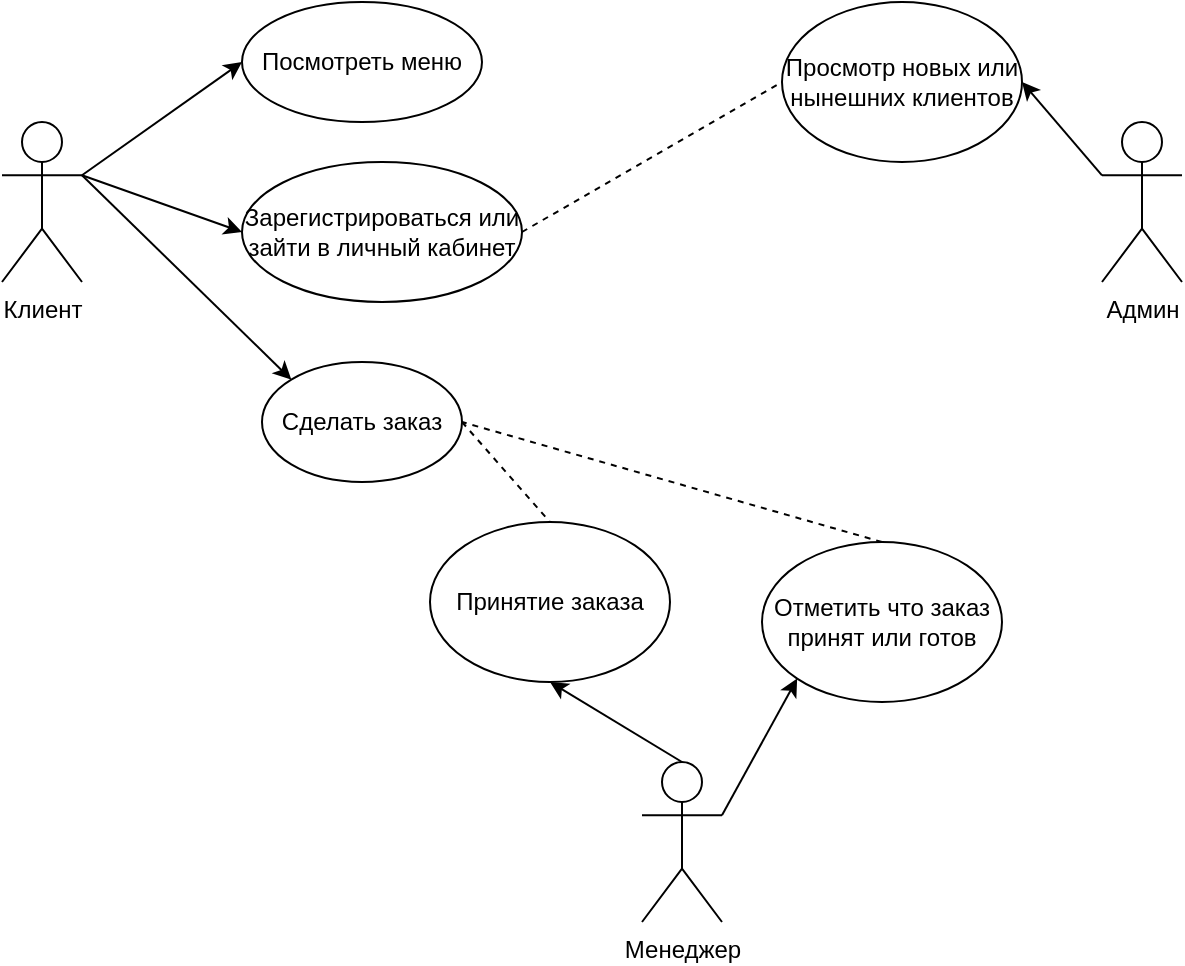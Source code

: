 <mxfile version="21.5.0" type="device">
  <diagram name="Страница 1" id="AU4zg8oOjna1fn56Bf-q">
    <mxGraphModel dx="1434" dy="782" grid="1" gridSize="10" guides="1" tooltips="1" connect="1" arrows="1" fold="1" page="1" pageScale="1" pageWidth="827" pageHeight="1169" math="0" shadow="0">
      <root>
        <mxCell id="0" />
        <mxCell id="1" parent="0" />
        <mxCell id="4mFFqFzl4g6RUVjY3Gq1-1" value="Клиент" style="shape=umlActor;verticalLabelPosition=bottom;verticalAlign=top;html=1;" vertex="1" parent="1">
          <mxGeometry x="80" y="80" width="40" height="80" as="geometry" />
        </mxCell>
        <mxCell id="4mFFqFzl4g6RUVjY3Gq1-2" value="Админ" style="shape=umlActor;verticalLabelPosition=bottom;verticalAlign=top;html=1;" vertex="1" parent="1">
          <mxGeometry x="630" y="80" width="40" height="80" as="geometry" />
        </mxCell>
        <mxCell id="4mFFqFzl4g6RUVjY3Gq1-3" value="Зарегистрироваться или зайти в личный кабинет" style="ellipse;whiteSpace=wrap;html=1;" vertex="1" parent="1">
          <mxGeometry x="200" y="100" width="140" height="70" as="geometry" />
        </mxCell>
        <mxCell id="4mFFqFzl4g6RUVjY3Gq1-6" value="" style="endArrow=classic;html=1;rounded=0;exitX=1;exitY=0.333;exitDx=0;exitDy=0;exitPerimeter=0;entryX=0;entryY=0.5;entryDx=0;entryDy=0;" edge="1" parent="1" source="4mFFqFzl4g6RUVjY3Gq1-1" target="4mFFqFzl4g6RUVjY3Gq1-3">
          <mxGeometry width="50" height="50" relative="1" as="geometry">
            <mxPoint x="390" y="420" as="sourcePoint" />
            <mxPoint x="440" y="370" as="targetPoint" />
          </mxGeometry>
        </mxCell>
        <mxCell id="4mFFqFzl4g6RUVjY3Gq1-7" value="&lt;div&gt;Сделать заказ&lt;/div&gt;" style="ellipse;whiteSpace=wrap;html=1;" vertex="1" parent="1">
          <mxGeometry x="210" y="200" width="100" height="60" as="geometry" />
        </mxCell>
        <mxCell id="4mFFqFzl4g6RUVjY3Gq1-8" value="Посмотреть меню" style="ellipse;whiteSpace=wrap;html=1;" vertex="1" parent="1">
          <mxGeometry x="200" y="20" width="120" height="60" as="geometry" />
        </mxCell>
        <mxCell id="4mFFqFzl4g6RUVjY3Gq1-10" value="" style="endArrow=classic;html=1;rounded=0;exitX=1;exitY=0.333;exitDx=0;exitDy=0;exitPerimeter=0;entryX=0;entryY=0.5;entryDx=0;entryDy=0;" edge="1" parent="1" source="4mFFqFzl4g6RUVjY3Gq1-1" target="4mFFqFzl4g6RUVjY3Gq1-8">
          <mxGeometry width="50" height="50" relative="1" as="geometry">
            <mxPoint x="390" y="360" as="sourcePoint" />
            <mxPoint x="440" y="310" as="targetPoint" />
          </mxGeometry>
        </mxCell>
        <mxCell id="4mFFqFzl4g6RUVjY3Gq1-11" value="" style="endArrow=classic;html=1;rounded=0;exitX=1;exitY=0.333;exitDx=0;exitDy=0;exitPerimeter=0;entryX=0;entryY=0;entryDx=0;entryDy=0;" edge="1" parent="1" source="4mFFqFzl4g6RUVjY3Gq1-1" target="4mFFqFzl4g6RUVjY3Gq1-7">
          <mxGeometry width="50" height="50" relative="1" as="geometry">
            <mxPoint x="390" y="360" as="sourcePoint" />
            <mxPoint x="440" y="310" as="targetPoint" />
          </mxGeometry>
        </mxCell>
        <mxCell id="4mFFqFzl4g6RUVjY3Gq1-12" value="Принятие заказа" style="ellipse;whiteSpace=wrap;html=1;" vertex="1" parent="1">
          <mxGeometry x="294" y="280" width="120" height="80" as="geometry" />
        </mxCell>
        <mxCell id="4mFFqFzl4g6RUVjY3Gq1-13" value="Просмотр новых или нынешних клиентов" style="ellipse;whiteSpace=wrap;html=1;" vertex="1" parent="1">
          <mxGeometry x="470" y="20" width="120" height="80" as="geometry" />
        </mxCell>
        <mxCell id="4mFFqFzl4g6RUVjY3Gq1-14" value="" style="endArrow=classic;html=1;rounded=0;exitX=0;exitY=0.333;exitDx=0;exitDy=0;exitPerimeter=0;entryX=1;entryY=0.5;entryDx=0;entryDy=0;" edge="1" parent="1" source="4mFFqFzl4g6RUVjY3Gq1-2" target="4mFFqFzl4g6RUVjY3Gq1-13">
          <mxGeometry width="50" height="50" relative="1" as="geometry">
            <mxPoint x="390" y="360" as="sourcePoint" />
            <mxPoint x="440" y="310" as="targetPoint" />
          </mxGeometry>
        </mxCell>
        <mxCell id="4mFFqFzl4g6RUVjY3Gq1-15" value="" style="endArrow=none;dashed=1;html=1;rounded=0;exitX=1;exitY=0.5;exitDx=0;exitDy=0;entryX=0;entryY=0.5;entryDx=0;entryDy=0;" edge="1" parent="1" source="4mFFqFzl4g6RUVjY3Gq1-3" target="4mFFqFzl4g6RUVjY3Gq1-13">
          <mxGeometry width="50" height="50" relative="1" as="geometry">
            <mxPoint x="390" y="360" as="sourcePoint" />
            <mxPoint x="440" y="310" as="targetPoint" />
          </mxGeometry>
        </mxCell>
        <mxCell id="4mFFqFzl4g6RUVjY3Gq1-16" value="Менеджер" style="shape=umlActor;verticalLabelPosition=bottom;verticalAlign=top;html=1;outlineConnect=0;" vertex="1" parent="1">
          <mxGeometry x="400" y="400" width="40" height="80" as="geometry" />
        </mxCell>
        <mxCell id="4mFFqFzl4g6RUVjY3Gq1-17" value="" style="endArrow=classic;html=1;rounded=0;exitX=0.5;exitY=0;exitDx=0;exitDy=0;exitPerimeter=0;entryX=0.5;entryY=1;entryDx=0;entryDy=0;" edge="1" parent="1" source="4mFFqFzl4g6RUVjY3Gq1-16" target="4mFFqFzl4g6RUVjY3Gq1-12">
          <mxGeometry width="50" height="50" relative="1" as="geometry">
            <mxPoint x="390" y="360" as="sourcePoint" />
            <mxPoint x="440" y="310" as="targetPoint" />
          </mxGeometry>
        </mxCell>
        <mxCell id="4mFFqFzl4g6RUVjY3Gq1-18" value="" style="endArrow=none;dashed=1;html=1;rounded=0;exitX=1;exitY=0.5;exitDx=0;exitDy=0;entryX=0.5;entryY=0;entryDx=0;entryDy=0;" edge="1" parent="1" source="4mFFqFzl4g6RUVjY3Gq1-7" target="4mFFqFzl4g6RUVjY3Gq1-12">
          <mxGeometry width="50" height="50" relative="1" as="geometry">
            <mxPoint x="390" y="360" as="sourcePoint" />
            <mxPoint x="440" y="310" as="targetPoint" />
          </mxGeometry>
        </mxCell>
        <mxCell id="4mFFqFzl4g6RUVjY3Gq1-21" value="Отметить что заказ принят или готов" style="ellipse;whiteSpace=wrap;html=1;" vertex="1" parent="1">
          <mxGeometry x="460" y="290" width="120" height="80" as="geometry" />
        </mxCell>
        <mxCell id="4mFFqFzl4g6RUVjY3Gq1-22" value="" style="endArrow=classic;html=1;rounded=0;exitX=1;exitY=0.333;exitDx=0;exitDy=0;exitPerimeter=0;entryX=0;entryY=1;entryDx=0;entryDy=0;" edge="1" parent="1" source="4mFFqFzl4g6RUVjY3Gq1-16" target="4mFFqFzl4g6RUVjY3Gq1-21">
          <mxGeometry width="50" height="50" relative="1" as="geometry">
            <mxPoint x="390" y="360" as="sourcePoint" />
            <mxPoint x="440" y="310" as="targetPoint" />
          </mxGeometry>
        </mxCell>
        <mxCell id="4mFFqFzl4g6RUVjY3Gq1-23" value="" style="endArrow=none;dashed=1;html=1;rounded=0;entryX=1;entryY=0.5;entryDx=0;entryDy=0;exitX=0.5;exitY=0;exitDx=0;exitDy=0;" edge="1" parent="1" source="4mFFqFzl4g6RUVjY3Gq1-21" target="4mFFqFzl4g6RUVjY3Gq1-7">
          <mxGeometry width="50" height="50" relative="1" as="geometry">
            <mxPoint x="390" y="360" as="sourcePoint" />
            <mxPoint x="440" y="310" as="targetPoint" />
          </mxGeometry>
        </mxCell>
      </root>
    </mxGraphModel>
  </diagram>
</mxfile>
